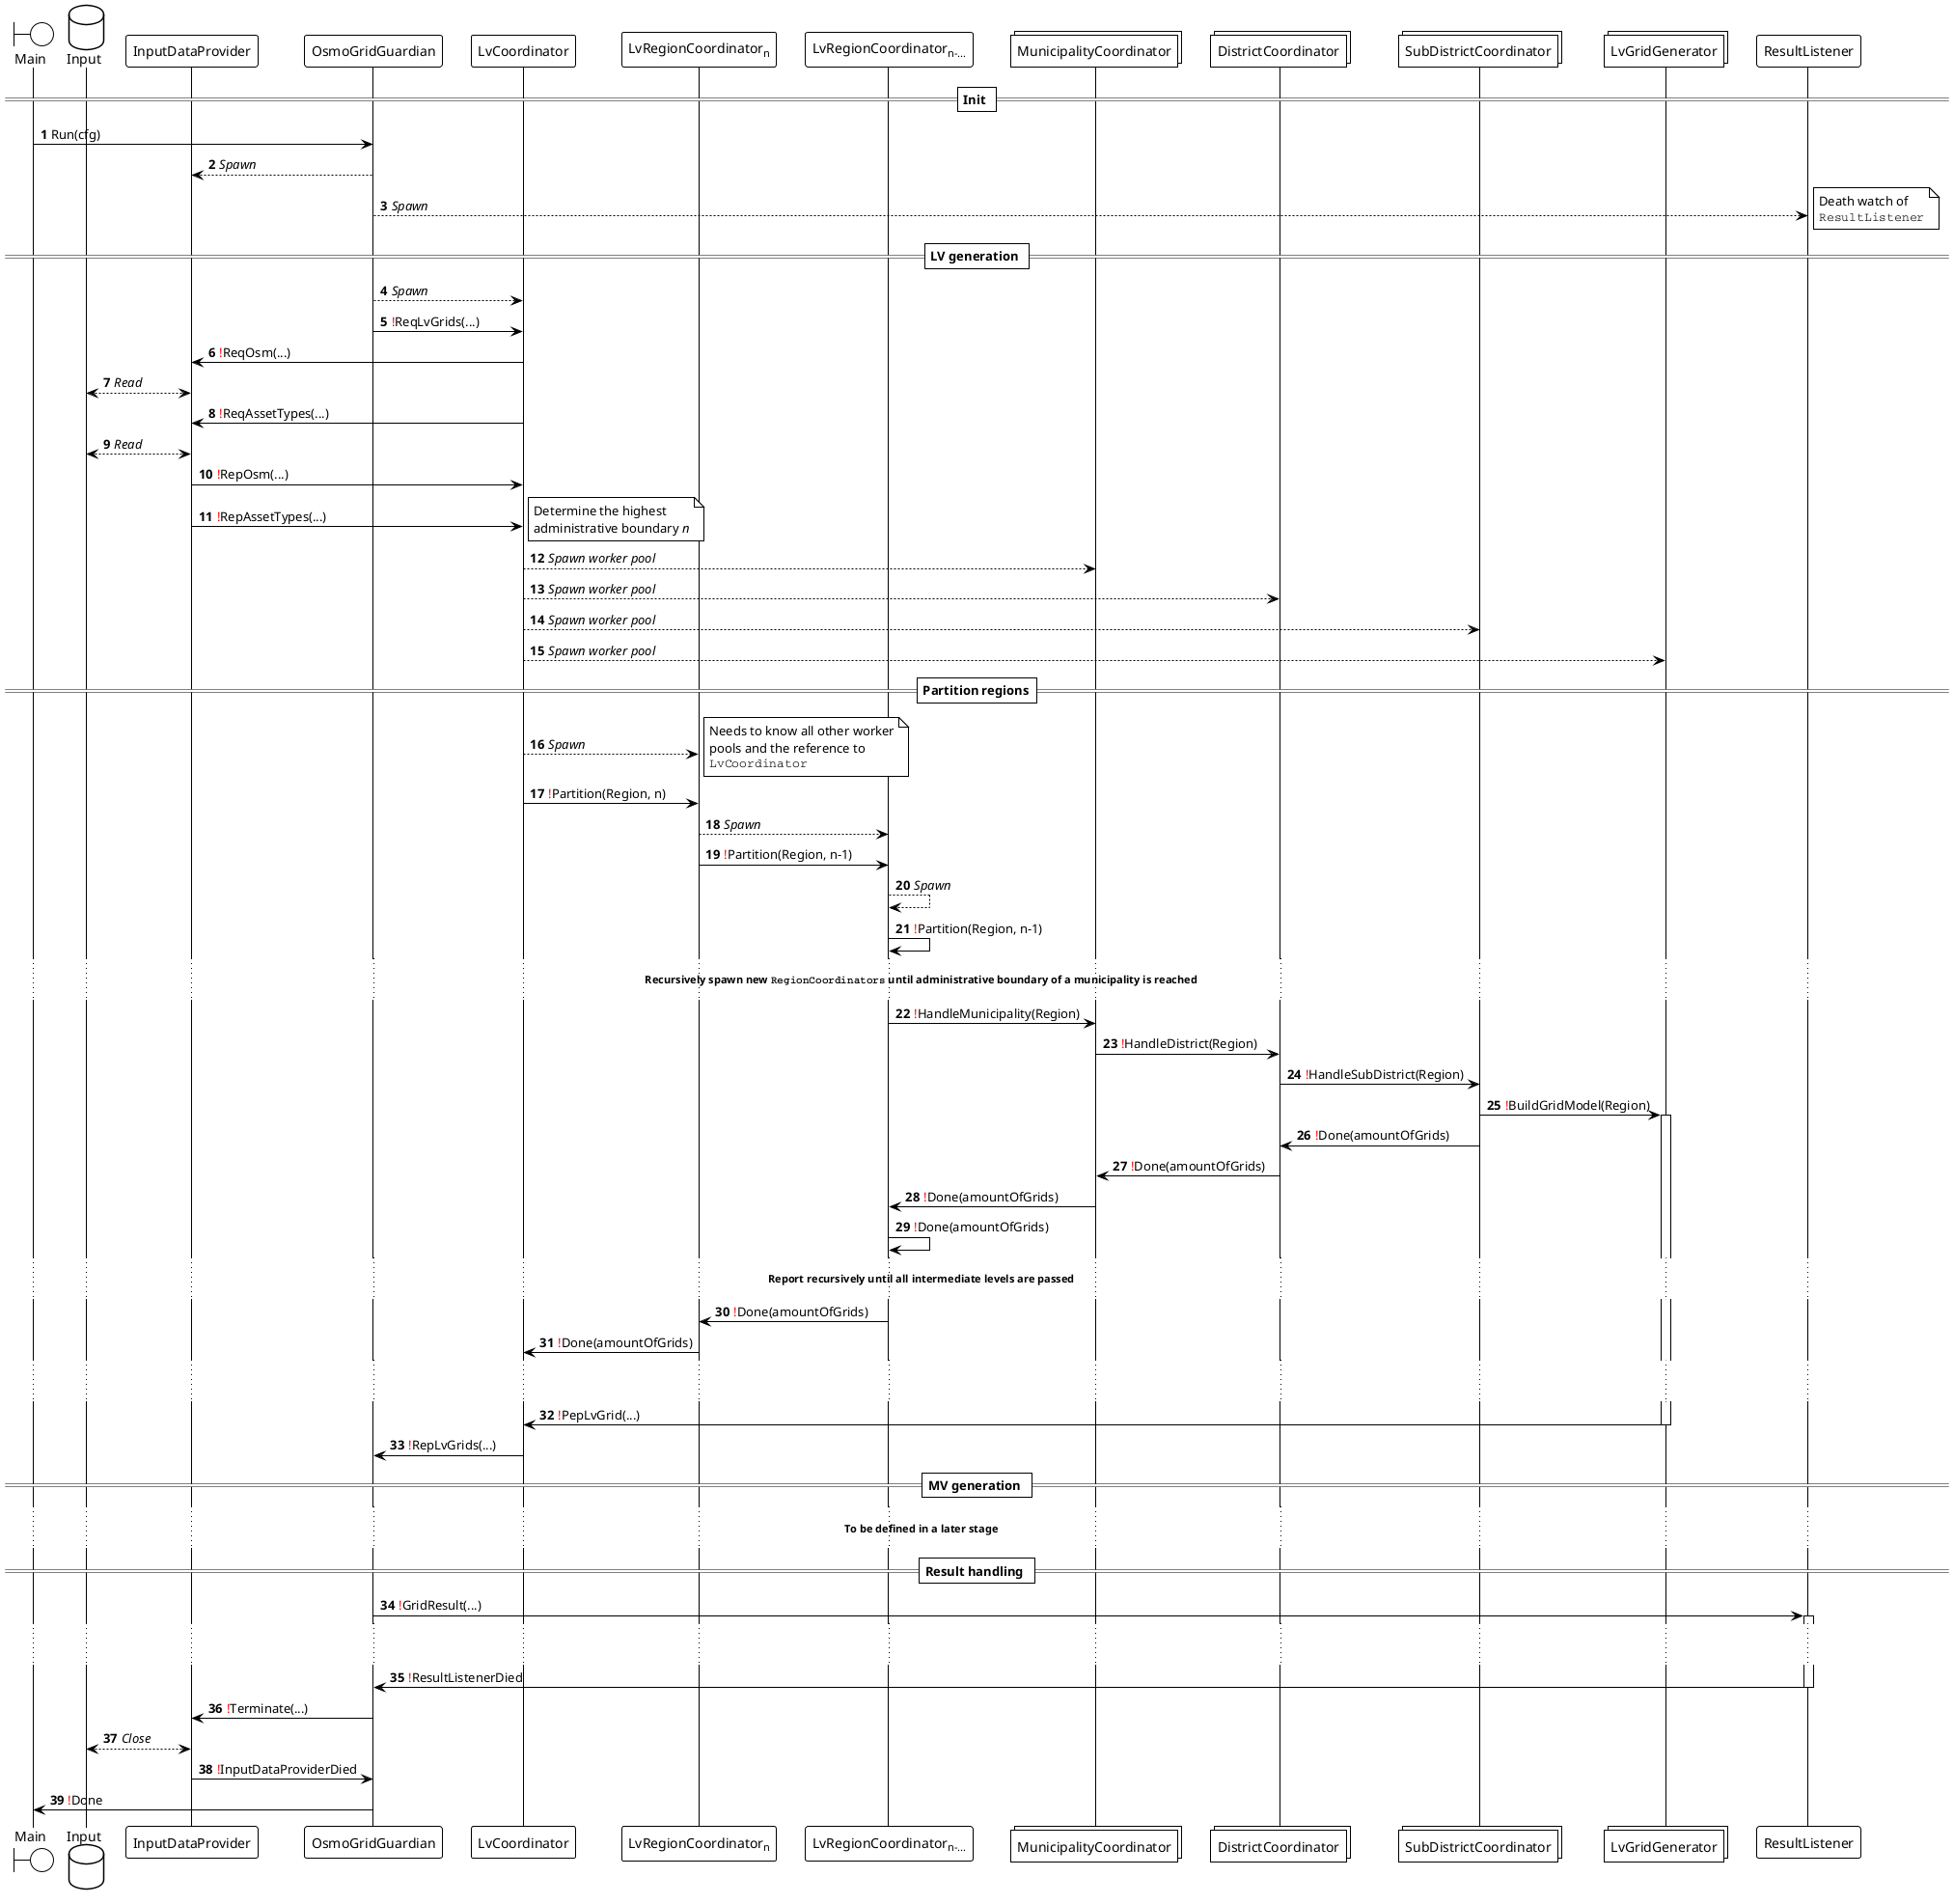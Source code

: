 @startuml
'https://plantuml.com/sequence-diagram

!theme plain
autonumber

boundary Main
database Input
participant InputDataProvider
participant OsmoGridGuardian
participant LvCoordinator
participant "LvRegionCoordinator<sub>n</sub>"
participant "LvRegionCoordinator<sub>n-...</sub>"
collections MunicipalityCoordinator
collections DistrictCoordinator
collections SubDistrictCoordinator
collections LvGridGenerator
participant ResultListener

== Init ==
Main -> OsmoGridGuardian: Run(cfg)
OsmoGridGuardian --> InputDataProvider: //Spawn//

OsmoGridGuardian --> ResultListener: //Spawn//
note right: Death watch of\n""ResultListener""

== LV generation ==
OsmoGridGuardian --> LvCoordinator: //Spawn//
OsmoGridGuardian -> LvCoordinator: <font color="red">!</font>ReqLvGrids(...)
LvCoordinator -> InputDataProvider: <font color="red">!</font>ReqOsm(...)
InputDataProvider <--> Input: //Read//
LvCoordinator -> InputDataProvider: <font color="red">!</font>ReqAssetTypes(...)
InputDataProvider <--> Input: //Read//
InputDataProvider -> LvCoordinator: <font color="red">!</font>RepOsm(...)
InputDataProvider -> LvCoordinator: <font color="red">!</font>RepAssetTypes(...)
note right: Determine the highest\nadministrative boundary //n//
LvCoordinator --> MunicipalityCoordinator: //Spawn worker pool//
LvCoordinator --> DistrictCoordinator: //Spawn worker pool//
LvCoordinator --> SubDistrictCoordinator: //Spawn worker pool//
LvCoordinator --> LvGridGenerator: //Spawn worker pool//

==Partition regions==
LvCoordinator --> "LvRegionCoordinator<sub>n</sub>": //Spawn//
note right: Needs to know all other worker\npools and the reference to\n""LvCoordinator""
LvCoordinator -> "LvRegionCoordinator<sub>n</sub>": <font color="red">!</font>Partition(Region, n)
"LvRegionCoordinator<sub>n</sub>" --> "LvRegionCoordinator<sub>n-...</sub>": //Spawn//
"LvRegionCoordinator<sub>n</sub>" -> "LvRegionCoordinator<sub>n-...</sub>": <font color="red">!</font>Partition(Region, n-1)
"LvRegionCoordinator<sub>n-...</sub>" --> "LvRegionCoordinator<sub>n-...</sub>": //Spawn//
"LvRegionCoordinator<sub>n-...</sub>" -> "LvRegionCoordinator<sub>n-...</sub>": <font color="red">!</font>Partition(Region, n-1)
... **Recursively spawn new ""RegionCoordinators"" until administrative boundary of a municipality is reached** ...

"LvRegionCoordinator<sub>n-...</sub>" -> MunicipalityCoordinator: <font color="red">!</font>HandleMunicipality(Region)

MunicipalityCoordinator -> DistrictCoordinator: <font color="red">!</font>HandleDistrict(Region)

DistrictCoordinator -> SubDistrictCoordinator: <font color="red">!</font>HandleSubDistrict(Region)

SubDistrictCoordinator -> LvGridGenerator: <font color="red">!</font>BuildGridModel(Region)

activate LvGridGenerator
SubDistrictCoordinator -> DistrictCoordinator: <font color="red">!</font>Done(amountOfGrids)
DistrictCoordinator -> MunicipalityCoordinator: <font color="red">!</font>Done(amountOfGrids)
MunicipalityCoordinator -> "LvRegionCoordinator<sub>n-...</sub>": <font color="red">!</font>Done(amountOfGrids)
"LvRegionCoordinator<sub>n-...</sub>" -> "LvRegionCoordinator<sub>n-...</sub>": <font color="red">!</font>Done(amountOfGrids)
... **Report recursively until all intermediate levels are passed** ...
"LvRegionCoordinator<sub>n-...</sub>" -> "LvRegionCoordinator<sub>n</sub>": <font color="red">!</font>Done(amountOfGrids)
"LvRegionCoordinator<sub>n</sub>" -> LvCoordinator: <font color="red">!</font>Done(amountOfGrids)
... ...
LvGridGenerator -> LvCoordinator: <font color="red">!</font>PepLvGrid(...)
deactivate LvGridGenerator

LvCoordinator -> OsmoGridGuardian: <font color="red">!</font>RepLvGrids(...)

== MV generation ==
... **To be defined in a later stage** ...

== Result handling ==
OsmoGridGuardian -> ResultListener: <font color="red">!</font>GridResult(...)
activate ResultListener
... ...
ResultListener -> OsmoGridGuardian: <font color="red">!</font>ResultListenerDied
deactivate ResultListener
OsmoGridGuardian -> InputDataProvider: <font color="red">!</font>Terminate(...)
InputDataProvider <--> Input: //Close//
InputDataProvider -> OsmoGridGuardian: <font color="red">!</font>InputDataProviderDied

OsmoGridGuardian -> Main: <font color="red">!</font>Done

'TODO: Don't forget to spawn and initialize the ResultListener

@enduml
